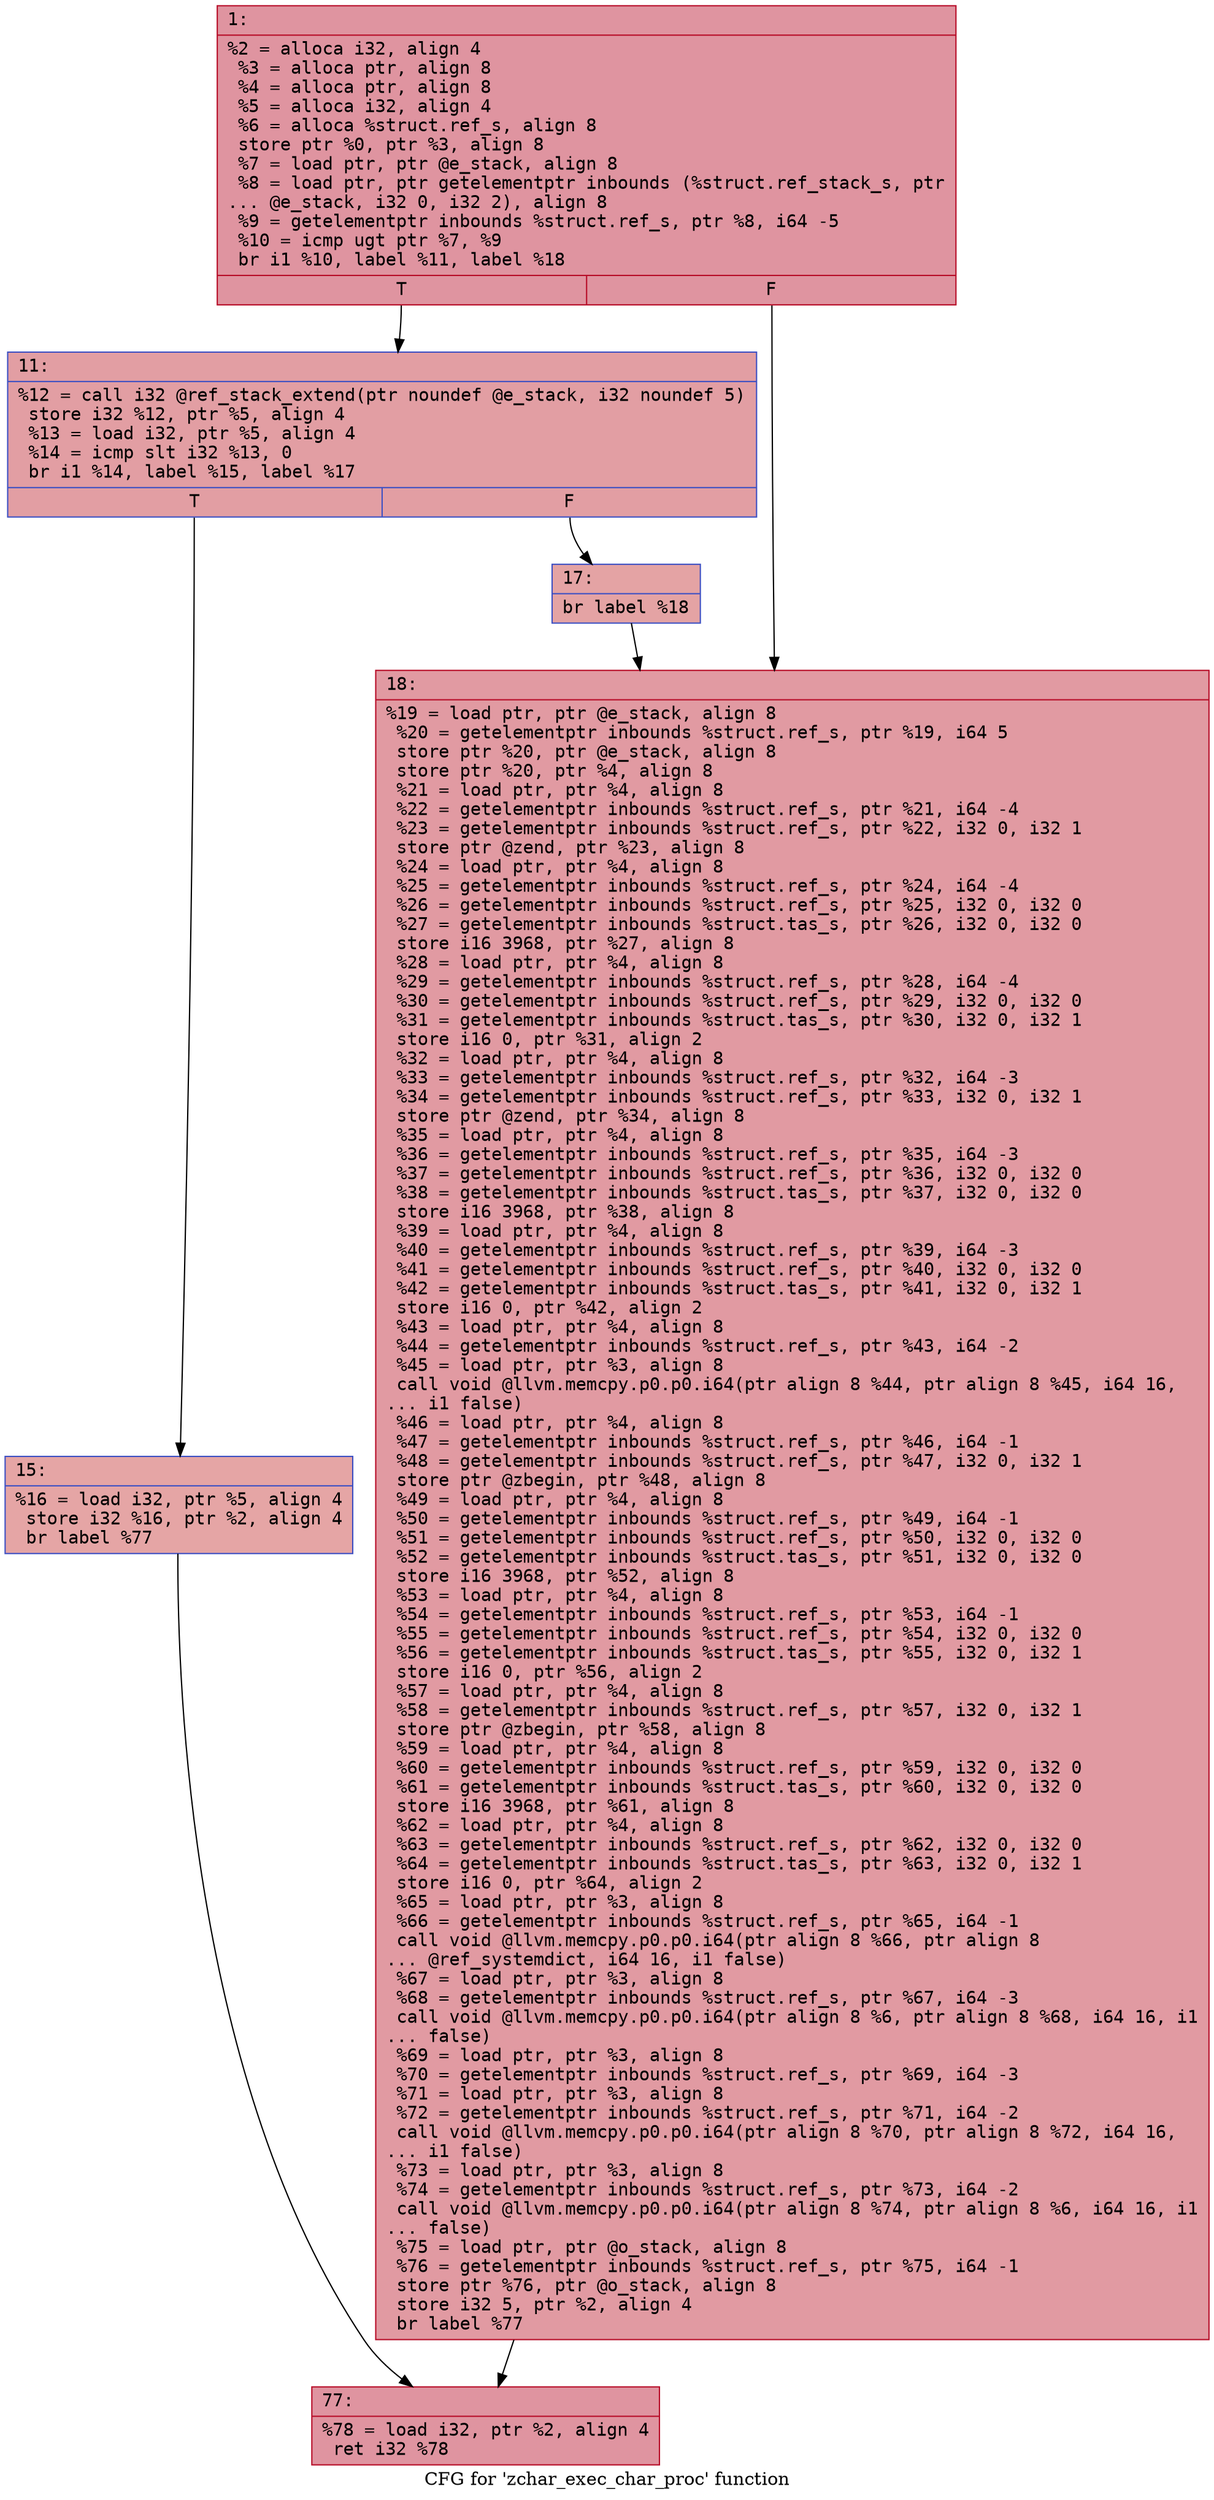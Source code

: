 digraph "CFG for 'zchar_exec_char_proc' function" {
	label="CFG for 'zchar_exec_char_proc' function";

	Node0x600003fc9f90 [shape=record,color="#b70d28ff", style=filled, fillcolor="#b70d2870" fontname="Courier",label="{1:\l|  %2 = alloca i32, align 4\l  %3 = alloca ptr, align 8\l  %4 = alloca ptr, align 8\l  %5 = alloca i32, align 4\l  %6 = alloca %struct.ref_s, align 8\l  store ptr %0, ptr %3, align 8\l  %7 = load ptr, ptr @e_stack, align 8\l  %8 = load ptr, ptr getelementptr inbounds (%struct.ref_stack_s, ptr\l... @e_stack, i32 0, i32 2), align 8\l  %9 = getelementptr inbounds %struct.ref_s, ptr %8, i64 -5\l  %10 = icmp ugt ptr %7, %9\l  br i1 %10, label %11, label %18\l|{<s0>T|<s1>F}}"];
	Node0x600003fc9f90:s0 -> Node0x600003fc9fe0[tooltip="1 -> 11\nProbability 50.00%" ];
	Node0x600003fc9f90:s1 -> Node0x600003fca0d0[tooltip="1 -> 18\nProbability 50.00%" ];
	Node0x600003fc9fe0 [shape=record,color="#3d50c3ff", style=filled, fillcolor="#be242e70" fontname="Courier",label="{11:\l|  %12 = call i32 @ref_stack_extend(ptr noundef @e_stack, i32 noundef 5)\l  store i32 %12, ptr %5, align 4\l  %13 = load i32, ptr %5, align 4\l  %14 = icmp slt i32 %13, 0\l  br i1 %14, label %15, label %17\l|{<s0>T|<s1>F}}"];
	Node0x600003fc9fe0:s0 -> Node0x600003fca030[tooltip="11 -> 15\nProbability 37.50%" ];
	Node0x600003fc9fe0:s1 -> Node0x600003fca080[tooltip="11 -> 17\nProbability 62.50%" ];
	Node0x600003fca030 [shape=record,color="#3d50c3ff", style=filled, fillcolor="#c5333470" fontname="Courier",label="{15:\l|  %16 = load i32, ptr %5, align 4\l  store i32 %16, ptr %2, align 4\l  br label %77\l}"];
	Node0x600003fca030 -> Node0x600003fca120[tooltip="15 -> 77\nProbability 100.00%" ];
	Node0x600003fca080 [shape=record,color="#3d50c3ff", style=filled, fillcolor="#c32e3170" fontname="Courier",label="{17:\l|  br label %18\l}"];
	Node0x600003fca080 -> Node0x600003fca0d0[tooltip="17 -> 18\nProbability 100.00%" ];
	Node0x600003fca0d0 [shape=record,color="#b70d28ff", style=filled, fillcolor="#bb1b2c70" fontname="Courier",label="{18:\l|  %19 = load ptr, ptr @e_stack, align 8\l  %20 = getelementptr inbounds %struct.ref_s, ptr %19, i64 5\l  store ptr %20, ptr @e_stack, align 8\l  store ptr %20, ptr %4, align 8\l  %21 = load ptr, ptr %4, align 8\l  %22 = getelementptr inbounds %struct.ref_s, ptr %21, i64 -4\l  %23 = getelementptr inbounds %struct.ref_s, ptr %22, i32 0, i32 1\l  store ptr @zend, ptr %23, align 8\l  %24 = load ptr, ptr %4, align 8\l  %25 = getelementptr inbounds %struct.ref_s, ptr %24, i64 -4\l  %26 = getelementptr inbounds %struct.ref_s, ptr %25, i32 0, i32 0\l  %27 = getelementptr inbounds %struct.tas_s, ptr %26, i32 0, i32 0\l  store i16 3968, ptr %27, align 8\l  %28 = load ptr, ptr %4, align 8\l  %29 = getelementptr inbounds %struct.ref_s, ptr %28, i64 -4\l  %30 = getelementptr inbounds %struct.ref_s, ptr %29, i32 0, i32 0\l  %31 = getelementptr inbounds %struct.tas_s, ptr %30, i32 0, i32 1\l  store i16 0, ptr %31, align 2\l  %32 = load ptr, ptr %4, align 8\l  %33 = getelementptr inbounds %struct.ref_s, ptr %32, i64 -3\l  %34 = getelementptr inbounds %struct.ref_s, ptr %33, i32 0, i32 1\l  store ptr @zend, ptr %34, align 8\l  %35 = load ptr, ptr %4, align 8\l  %36 = getelementptr inbounds %struct.ref_s, ptr %35, i64 -3\l  %37 = getelementptr inbounds %struct.ref_s, ptr %36, i32 0, i32 0\l  %38 = getelementptr inbounds %struct.tas_s, ptr %37, i32 0, i32 0\l  store i16 3968, ptr %38, align 8\l  %39 = load ptr, ptr %4, align 8\l  %40 = getelementptr inbounds %struct.ref_s, ptr %39, i64 -3\l  %41 = getelementptr inbounds %struct.ref_s, ptr %40, i32 0, i32 0\l  %42 = getelementptr inbounds %struct.tas_s, ptr %41, i32 0, i32 1\l  store i16 0, ptr %42, align 2\l  %43 = load ptr, ptr %4, align 8\l  %44 = getelementptr inbounds %struct.ref_s, ptr %43, i64 -2\l  %45 = load ptr, ptr %3, align 8\l  call void @llvm.memcpy.p0.p0.i64(ptr align 8 %44, ptr align 8 %45, i64 16,\l... i1 false)\l  %46 = load ptr, ptr %4, align 8\l  %47 = getelementptr inbounds %struct.ref_s, ptr %46, i64 -1\l  %48 = getelementptr inbounds %struct.ref_s, ptr %47, i32 0, i32 1\l  store ptr @zbegin, ptr %48, align 8\l  %49 = load ptr, ptr %4, align 8\l  %50 = getelementptr inbounds %struct.ref_s, ptr %49, i64 -1\l  %51 = getelementptr inbounds %struct.ref_s, ptr %50, i32 0, i32 0\l  %52 = getelementptr inbounds %struct.tas_s, ptr %51, i32 0, i32 0\l  store i16 3968, ptr %52, align 8\l  %53 = load ptr, ptr %4, align 8\l  %54 = getelementptr inbounds %struct.ref_s, ptr %53, i64 -1\l  %55 = getelementptr inbounds %struct.ref_s, ptr %54, i32 0, i32 0\l  %56 = getelementptr inbounds %struct.tas_s, ptr %55, i32 0, i32 1\l  store i16 0, ptr %56, align 2\l  %57 = load ptr, ptr %4, align 8\l  %58 = getelementptr inbounds %struct.ref_s, ptr %57, i32 0, i32 1\l  store ptr @zbegin, ptr %58, align 8\l  %59 = load ptr, ptr %4, align 8\l  %60 = getelementptr inbounds %struct.ref_s, ptr %59, i32 0, i32 0\l  %61 = getelementptr inbounds %struct.tas_s, ptr %60, i32 0, i32 0\l  store i16 3968, ptr %61, align 8\l  %62 = load ptr, ptr %4, align 8\l  %63 = getelementptr inbounds %struct.ref_s, ptr %62, i32 0, i32 0\l  %64 = getelementptr inbounds %struct.tas_s, ptr %63, i32 0, i32 1\l  store i16 0, ptr %64, align 2\l  %65 = load ptr, ptr %3, align 8\l  %66 = getelementptr inbounds %struct.ref_s, ptr %65, i64 -1\l  call void @llvm.memcpy.p0.p0.i64(ptr align 8 %66, ptr align 8\l... @ref_systemdict, i64 16, i1 false)\l  %67 = load ptr, ptr %3, align 8\l  %68 = getelementptr inbounds %struct.ref_s, ptr %67, i64 -3\l  call void @llvm.memcpy.p0.p0.i64(ptr align 8 %6, ptr align 8 %68, i64 16, i1\l... false)\l  %69 = load ptr, ptr %3, align 8\l  %70 = getelementptr inbounds %struct.ref_s, ptr %69, i64 -3\l  %71 = load ptr, ptr %3, align 8\l  %72 = getelementptr inbounds %struct.ref_s, ptr %71, i64 -2\l  call void @llvm.memcpy.p0.p0.i64(ptr align 8 %70, ptr align 8 %72, i64 16,\l... i1 false)\l  %73 = load ptr, ptr %3, align 8\l  %74 = getelementptr inbounds %struct.ref_s, ptr %73, i64 -2\l  call void @llvm.memcpy.p0.p0.i64(ptr align 8 %74, ptr align 8 %6, i64 16, i1\l... false)\l  %75 = load ptr, ptr @o_stack, align 8\l  %76 = getelementptr inbounds %struct.ref_s, ptr %75, i64 -1\l  store ptr %76, ptr @o_stack, align 8\l  store i32 5, ptr %2, align 4\l  br label %77\l}"];
	Node0x600003fca0d0 -> Node0x600003fca120[tooltip="18 -> 77\nProbability 100.00%" ];
	Node0x600003fca120 [shape=record,color="#b70d28ff", style=filled, fillcolor="#b70d2870" fontname="Courier",label="{77:\l|  %78 = load i32, ptr %2, align 4\l  ret i32 %78\l}"];
}
